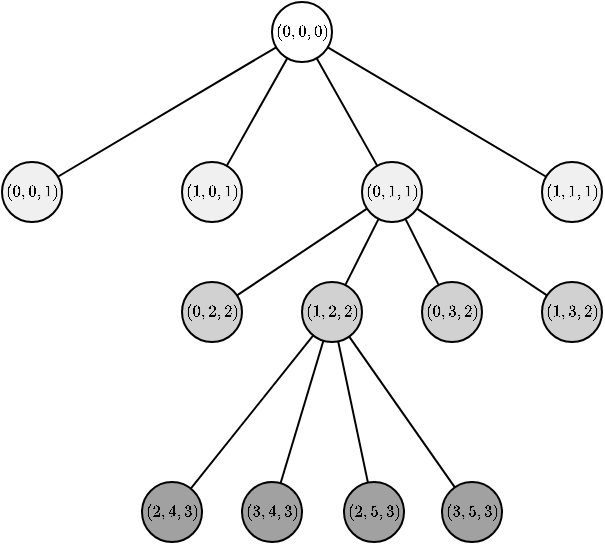 <mxfile>
    <diagram name="Page-1" id="Q03dgdTwpuDwBj0q-RrG">
        <mxGraphModel dx="745" dy="395" grid="0" gridSize="10" guides="1" tooltips="1" connect="1" arrows="1" fold="1" page="1" pageScale="1" pageWidth="850" pageHeight="1100" math="1" shadow="0">
            <root>
                <mxCell id="0"/>
                <mxCell id="1" parent="0"/>
                <mxCell id="tISk1o16dEwQGWfrvIrr-1" value="" style="ellipse;whiteSpace=wrap;html=1;aspect=fixed;fillColor=#FFFFFF;" parent="1" vertex="1">
                    <mxGeometry x="305" y="200" width="30" height="30" as="geometry"/>
                </mxCell>
                <mxCell id="tISk1o16dEwQGWfrvIrr-2" value="" style="ellipse;whiteSpace=wrap;html=1;aspect=fixed;fillColor=#F0F0F0;" parent="1" vertex="1">
                    <mxGeometry x="170" y="280" width="30" height="30" as="geometry"/>
                </mxCell>
                <mxCell id="tISk1o16dEwQGWfrvIrr-3" value="" style="ellipse;whiteSpace=wrap;html=1;aspect=fixed;fillColor=#F0F0F0;" parent="1" vertex="1">
                    <mxGeometry x="260" y="280" width="30" height="30" as="geometry"/>
                </mxCell>
                <mxCell id="tISk1o16dEwQGWfrvIrr-4" value="" style="ellipse;whiteSpace=wrap;html=1;aspect=fixed;fillColor=#F0F0F0;" parent="1" vertex="1">
                    <mxGeometry x="350" y="280" width="30" height="30" as="geometry"/>
                </mxCell>
                <mxCell id="tISk1o16dEwQGWfrvIrr-5" value="" style="ellipse;whiteSpace=wrap;html=1;aspect=fixed;fillColor=#F0F0F0;" parent="1" vertex="1">
                    <mxGeometry x="440" y="280" width="30" height="30" as="geometry"/>
                </mxCell>
                <mxCell id="tISk1o16dEwQGWfrvIrr-6" value="" style="ellipse;whiteSpace=wrap;html=1;aspect=fixed;fillColor=#D1D1D1;" parent="1" vertex="1">
                    <mxGeometry x="260" y="340" width="30" height="30" as="geometry"/>
                </mxCell>
                <mxCell id="tISk1o16dEwQGWfrvIrr-7" value="" style="ellipse;whiteSpace=wrap;html=1;aspect=fixed;fillColor=#D1D1D1;" parent="1" vertex="1">
                    <mxGeometry x="320" y="340" width="30" height="30" as="geometry"/>
                </mxCell>
                <mxCell id="tISk1o16dEwQGWfrvIrr-8" value="" style="ellipse;whiteSpace=wrap;html=1;aspect=fixed;fillColor=#D1D1D1;" parent="1" vertex="1">
                    <mxGeometry x="380" y="340" width="30" height="30" as="geometry"/>
                </mxCell>
                <mxCell id="tISk1o16dEwQGWfrvIrr-9" value="" style="ellipse;whiteSpace=wrap;html=1;aspect=fixed;fillColor=#D1D1D1;" parent="1" vertex="1">
                    <mxGeometry x="440" y="340" width="30" height="30" as="geometry"/>
                </mxCell>
                <mxCell id="tISk1o16dEwQGWfrvIrr-10" value="" style="endArrow=none;html=1;rounded=0;" parent="1" source="tISk1o16dEwQGWfrvIrr-2" target="tISk1o16dEwQGWfrvIrr-1" edge="1">
                    <mxGeometry width="50" height="50" relative="1" as="geometry">
                        <mxPoint x="350" y="270" as="sourcePoint"/>
                        <mxPoint x="400" y="220" as="targetPoint"/>
                    </mxGeometry>
                </mxCell>
                <mxCell id="tISk1o16dEwQGWfrvIrr-11" value="" style="endArrow=none;html=1;rounded=0;" parent="1" source="tISk1o16dEwQGWfrvIrr-3" target="tISk1o16dEwQGWfrvIrr-1" edge="1">
                    <mxGeometry width="50" height="50" relative="1" as="geometry">
                        <mxPoint x="350" y="320" as="sourcePoint"/>
                        <mxPoint x="400" y="270" as="targetPoint"/>
                    </mxGeometry>
                </mxCell>
                <mxCell id="tISk1o16dEwQGWfrvIrr-12" value="" style="endArrow=none;html=1;rounded=0;" parent="1" source="tISk1o16dEwQGWfrvIrr-4" target="tISk1o16dEwQGWfrvIrr-1" edge="1">
                    <mxGeometry width="50" height="50" relative="1" as="geometry">
                        <mxPoint x="350" y="320" as="sourcePoint"/>
                        <mxPoint x="400" y="270" as="targetPoint"/>
                    </mxGeometry>
                </mxCell>
                <mxCell id="tISk1o16dEwQGWfrvIrr-13" value="" style="endArrow=none;html=1;rounded=0;" parent="1" source="tISk1o16dEwQGWfrvIrr-5" target="tISk1o16dEwQGWfrvIrr-1" edge="1">
                    <mxGeometry width="50" height="50" relative="1" as="geometry">
                        <mxPoint x="350" y="320" as="sourcePoint"/>
                        <mxPoint x="400" y="270" as="targetPoint"/>
                    </mxGeometry>
                </mxCell>
                <mxCell id="tISk1o16dEwQGWfrvIrr-14" value="" style="endArrow=none;html=1;rounded=0;" parent="1" source="tISk1o16dEwQGWfrvIrr-6" target="tISk1o16dEwQGWfrvIrr-4" edge="1">
                    <mxGeometry width="50" height="50" relative="1" as="geometry">
                        <mxPoint x="350" y="320" as="sourcePoint"/>
                        <mxPoint x="400" y="270" as="targetPoint"/>
                    </mxGeometry>
                </mxCell>
                <mxCell id="tISk1o16dEwQGWfrvIrr-15" value="" style="endArrow=none;html=1;rounded=0;" parent="1" source="tISk1o16dEwQGWfrvIrr-7" target="tISk1o16dEwQGWfrvIrr-4" edge="1">
                    <mxGeometry width="50" height="50" relative="1" as="geometry">
                        <mxPoint x="350" y="320" as="sourcePoint"/>
                        <mxPoint x="400" y="270" as="targetPoint"/>
                    </mxGeometry>
                </mxCell>
                <mxCell id="tISk1o16dEwQGWfrvIrr-16" value="" style="endArrow=none;html=1;rounded=0;" parent="1" source="tISk1o16dEwQGWfrvIrr-8" target="tISk1o16dEwQGWfrvIrr-4" edge="1">
                    <mxGeometry width="50" height="50" relative="1" as="geometry">
                        <mxPoint x="350" y="320" as="sourcePoint"/>
                        <mxPoint x="400" y="270" as="targetPoint"/>
                    </mxGeometry>
                </mxCell>
                <mxCell id="tISk1o16dEwQGWfrvIrr-17" value="" style="endArrow=none;html=1;rounded=0;" parent="1" source="tISk1o16dEwQGWfrvIrr-9" target="tISk1o16dEwQGWfrvIrr-4" edge="1">
                    <mxGeometry width="50" height="50" relative="1" as="geometry">
                        <mxPoint x="350" y="320" as="sourcePoint"/>
                        <mxPoint x="400" y="270" as="targetPoint"/>
                    </mxGeometry>
                </mxCell>
                <mxCell id="tISk1o16dEwQGWfrvIrr-18" value="" style="ellipse;whiteSpace=wrap;html=1;aspect=fixed;fillColor=#A1A1A1;" parent="1" vertex="1">
                    <mxGeometry x="240" y="440" width="30" height="30" as="geometry"/>
                </mxCell>
                <mxCell id="tISk1o16dEwQGWfrvIrr-19" value="" style="ellipse;whiteSpace=wrap;html=1;aspect=fixed;fillColor=#A1A1A1;" parent="1" vertex="1">
                    <mxGeometry x="290" y="440" width="30" height="30" as="geometry"/>
                </mxCell>
                <mxCell id="tISk1o16dEwQGWfrvIrr-20" value="" style="ellipse;whiteSpace=wrap;html=1;aspect=fixed;fillColor=#A1A1A1;" parent="1" vertex="1">
                    <mxGeometry x="341" y="440" width="30" height="30" as="geometry"/>
                </mxCell>
                <mxCell id="tISk1o16dEwQGWfrvIrr-21" value="" style="ellipse;whiteSpace=wrap;html=1;aspect=fixed;fillColor=#A1A1A1;" parent="1" vertex="1">
                    <mxGeometry x="390" y="440" width="30" height="30" as="geometry"/>
                </mxCell>
                <mxCell id="tISk1o16dEwQGWfrvIrr-22" value="" style="endArrow=none;html=1;rounded=0;" parent="1" source="tISk1o16dEwQGWfrvIrr-18" target="tISk1o16dEwQGWfrvIrr-7" edge="1">
                    <mxGeometry width="50" height="50" relative="1" as="geometry">
                        <mxPoint x="332.5" y="383" as="sourcePoint"/>
                        <mxPoint x="325.5" y="360" as="targetPoint"/>
                    </mxGeometry>
                </mxCell>
                <mxCell id="tISk1o16dEwQGWfrvIrr-23" value="" style="endArrow=none;html=1;rounded=0;" parent="1" source="tISk1o16dEwQGWfrvIrr-19" target="tISk1o16dEwQGWfrvIrr-7" edge="1">
                    <mxGeometry width="50" height="50" relative="1" as="geometry">
                        <mxPoint x="332.5" y="383" as="sourcePoint"/>
                        <mxPoint x="329.5" y="363" as="targetPoint"/>
                    </mxGeometry>
                </mxCell>
                <mxCell id="tISk1o16dEwQGWfrvIrr-24" value="" style="endArrow=none;html=1;rounded=0;" parent="1" source="tISk1o16dEwQGWfrvIrr-20" target="tISk1o16dEwQGWfrvIrr-7" edge="1">
                    <mxGeometry width="50" height="50" relative="1" as="geometry">
                        <mxPoint x="332.5" y="383" as="sourcePoint"/>
                        <mxPoint x="335.5" y="362" as="targetPoint"/>
                    </mxGeometry>
                </mxCell>
                <mxCell id="tISk1o16dEwQGWfrvIrr-25" value="" style="endArrow=none;html=1;rounded=0;" parent="1" source="tISk1o16dEwQGWfrvIrr-21" target="tISk1o16dEwQGWfrvIrr-7" edge="1">
                    <mxGeometry width="50" height="50" relative="1" as="geometry">
                        <mxPoint x="332.5" y="383" as="sourcePoint"/>
                        <mxPoint x="339.5" y="360" as="targetPoint"/>
                    </mxGeometry>
                </mxCell>
                <mxCell id="tISk1o16dEwQGWfrvIrr-32" value="\((0,0,0)\)" style="text;html=1;align=center;verticalAlign=middle;whiteSpace=wrap;rounded=0;fontSize=7;" parent="1" vertex="1">
                    <mxGeometry x="305" y="200" width="30" height="30" as="geometry"/>
                </mxCell>
                <mxCell id="tISk1o16dEwQGWfrvIrr-33" value="\((0,0,1)\)" style="text;html=1;align=center;verticalAlign=middle;whiteSpace=wrap;rounded=0;fontSize=7;" parent="1" vertex="1">
                    <mxGeometry x="170" y="280" width="30" height="30" as="geometry"/>
                </mxCell>
                <mxCell id="tISk1o16dEwQGWfrvIrr-34" value="\((1,0,1)\)" style="text;html=1;align=center;verticalAlign=middle;whiteSpace=wrap;rounded=0;fontSize=7;" parent="1" vertex="1">
                    <mxGeometry x="260" y="280" width="30" height="30" as="geometry"/>
                </mxCell>
                <mxCell id="tISk1o16dEwQGWfrvIrr-35" value="\((0,1,1)\)" style="text;html=1;align=center;verticalAlign=middle;whiteSpace=wrap;rounded=0;fontSize=7;" parent="1" vertex="1">
                    <mxGeometry x="350" y="280" width="30" height="30" as="geometry"/>
                </mxCell>
                <mxCell id="tISk1o16dEwQGWfrvIrr-36" value="\((1,1,1)\)" style="text;html=1;align=center;verticalAlign=middle;whiteSpace=wrap;rounded=0;fontSize=7;" parent="1" vertex="1">
                    <mxGeometry x="440" y="280" width="30" height="30" as="geometry"/>
                </mxCell>
                <mxCell id="tISk1o16dEwQGWfrvIrr-37" value="\((0,2,2)\)" style="text;html=1;align=center;verticalAlign=middle;whiteSpace=wrap;rounded=0;fontSize=7;" parent="1" vertex="1">
                    <mxGeometry x="260" y="340" width="30" height="30" as="geometry"/>
                </mxCell>
                <mxCell id="tISk1o16dEwQGWfrvIrr-38" value="\((1,2,2)\)" style="text;html=1;align=center;verticalAlign=middle;whiteSpace=wrap;rounded=0;fontSize=7;" parent="1" vertex="1">
                    <mxGeometry x="320" y="340" width="30" height="30" as="geometry"/>
                </mxCell>
                <mxCell id="tISk1o16dEwQGWfrvIrr-39" value="\((0,3,2)\)" style="text;html=1;align=center;verticalAlign=middle;whiteSpace=wrap;rounded=0;fontSize=7;" parent="1" vertex="1">
                    <mxGeometry x="380" y="340" width="30" height="30" as="geometry"/>
                </mxCell>
                <mxCell id="tISk1o16dEwQGWfrvIrr-40" value="\((1,3,2)\)" style="text;html=1;align=center;verticalAlign=middle;whiteSpace=wrap;rounded=0;fontSize=7;" parent="1" vertex="1">
                    <mxGeometry x="440" y="340" width="30" height="30" as="geometry"/>
                </mxCell>
                <mxCell id="tISk1o16dEwQGWfrvIrr-41" value="\((2,4,3)\)" style="text;html=1;align=center;verticalAlign=middle;whiteSpace=wrap;rounded=0;fontSize=7;" parent="1" vertex="1">
                    <mxGeometry x="240" y="440" width="30" height="30" as="geometry"/>
                </mxCell>
                <mxCell id="tISk1o16dEwQGWfrvIrr-42" value="\((3,4,3)\)" style="text;html=1;align=center;verticalAlign=middle;whiteSpace=wrap;rounded=0;fontSize=7;" parent="1" vertex="1">
                    <mxGeometry x="290" y="440" width="30" height="30" as="geometry"/>
                </mxCell>
                <mxCell id="tISk1o16dEwQGWfrvIrr-43" value="\((2,5,3)\)" style="text;html=1;align=center;verticalAlign=middle;whiteSpace=wrap;rounded=0;fontSize=7;" parent="1" vertex="1">
                    <mxGeometry x="341" y="440" width="30" height="30" as="geometry"/>
                </mxCell>
                <mxCell id="tISk1o16dEwQGWfrvIrr-44" value="\((3,5,3)\)" style="text;html=1;align=center;verticalAlign=middle;whiteSpace=wrap;rounded=0;fontSize=7;" parent="1" vertex="1">
                    <mxGeometry x="390" y="440" width="30" height="30" as="geometry"/>
                </mxCell>
            </root>
        </mxGraphModel>
    </diagram>
</mxfile>